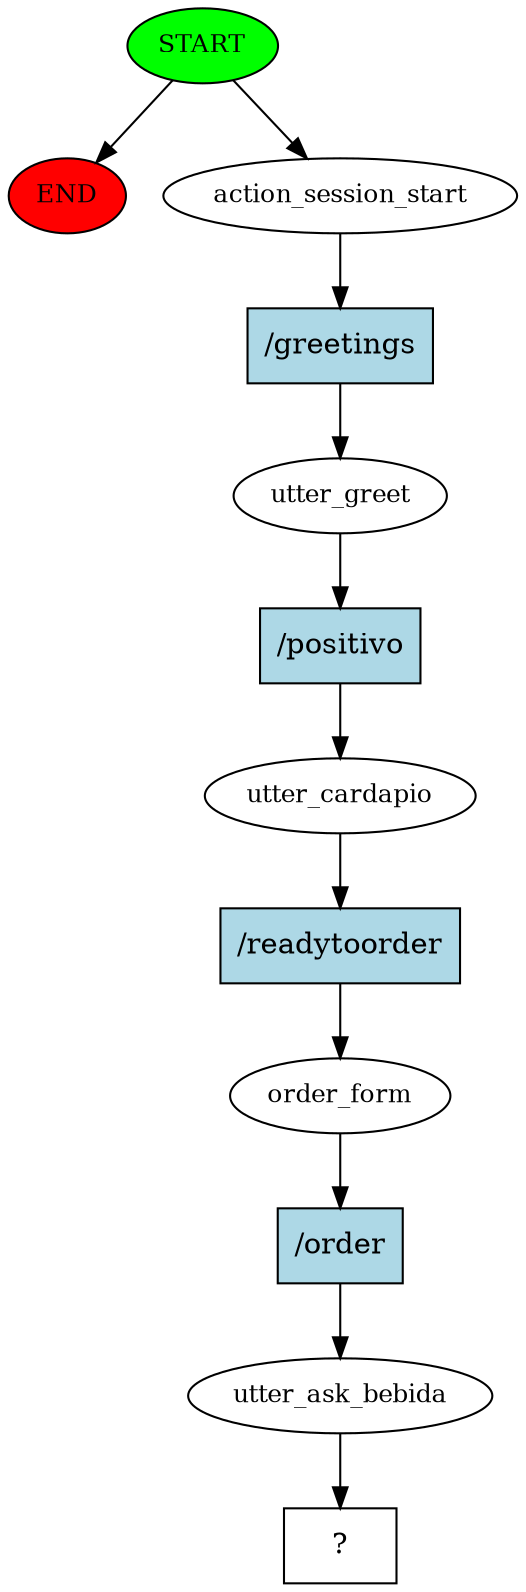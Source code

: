 digraph  {
0 [class="start active", fillcolor=green, fontsize=12, label=START, style=filled];
"-1" [class=end, fillcolor=red, fontsize=12, label=END, style=filled];
1 [class=active, fontsize=12, label=action_session_start];
2 [class=active, fontsize=12, label=utter_greet];
3 [class=active, fontsize=12, label=utter_cardapio];
4 [class=active, fontsize=12, label=order_form];
5 [class=active, fontsize=12, label=utter_ask_bebida];
6 [class="intent dashed active", label="  ?  ", shape=rect];
7 [class="intent active", fillcolor=lightblue, label="/greetings", shape=rect, style=filled];
8 [class="intent active", fillcolor=lightblue, label="/positivo", shape=rect, style=filled];
9 [class="intent active", fillcolor=lightblue, label="/readytoorder", shape=rect, style=filled];
10 [class="intent active", fillcolor=lightblue, label="/order", shape=rect, style=filled];
0 -> "-1"  [class="", key=NONE, label=""];
0 -> 1  [class=active, key=NONE, label=""];
1 -> 7  [class=active, key=0];
2 -> 8  [class=active, key=0];
3 -> 9  [class=active, key=0];
4 -> 10  [class=active, key=0];
5 -> 6  [class=active, key=NONE, label=""];
7 -> 2  [class=active, key=0];
8 -> 3  [class=active, key=0];
9 -> 4  [class=active, key=0];
10 -> 5  [class=active, key=0];
}
